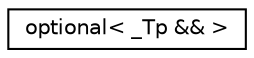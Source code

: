 digraph "Graphical Class Hierarchy"
{
  edge [fontname="Helvetica",fontsize="10",labelfontname="Helvetica",labelfontsize="10"];
  node [fontname="Helvetica",fontsize="10",shape=record];
  rankdir="LR";
  Node1 [label="optional\< _Tp && \>",height=0.2,width=0.4,color="black", fillcolor="white", style="filled",URL="$classoptional_3_01___tp_01_6_6_01_4.xhtml"];
}
